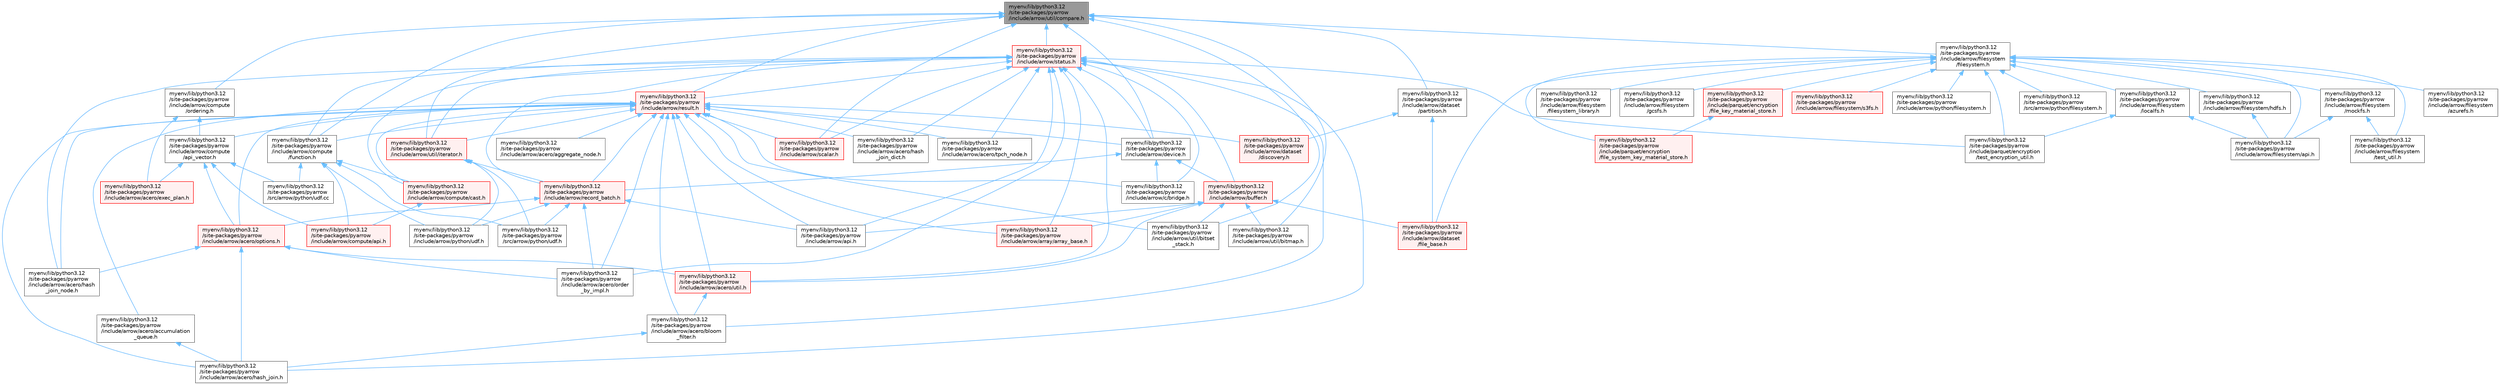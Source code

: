 digraph "myenv/lib/python3.12/site-packages/pyarrow/include/arrow/util/compare.h"
{
 // LATEX_PDF_SIZE
  bgcolor="transparent";
  edge [fontname=Helvetica,fontsize=10,labelfontname=Helvetica,labelfontsize=10];
  node [fontname=Helvetica,fontsize=10,shape=box,height=0.2,width=0.4];
  Node1 [id="Node000001",label="myenv/lib/python3.12\l/site-packages/pyarrow\l/include/arrow/util/compare.h",height=0.2,width=0.4,color="gray40", fillcolor="grey60", style="filled", fontcolor="black",tooltip=" "];
  Node1 -> Node2 [id="edge1_Node000001_Node000002",dir="back",color="steelblue1",style="solid",tooltip=" "];
  Node2 [id="Node000002",label="myenv/lib/python3.12\l/site-packages/pyarrow\l/include/arrow/compute\l/function.h",height=0.2,width=0.4,color="grey40", fillcolor="white", style="filled",URL="$function_8h.html",tooltip=" "];
  Node2 -> Node3 [id="edge2_Node000002_Node000003",dir="back",color="steelblue1",style="solid",tooltip=" "];
  Node3 [id="Node000003",label="myenv/lib/python3.12\l/site-packages/pyarrow\l/include/arrow/compute/api.h",height=0.2,width=0.4,color="red", fillcolor="#FFF0F0", style="filled",URL="$include_2arrow_2compute_2api_8h.html",tooltip=" "];
  Node2 -> Node8 [id="edge3_Node000002_Node000008",dir="back",color="steelblue1",style="solid",tooltip=" "];
  Node8 [id="Node000008",label="myenv/lib/python3.12\l/site-packages/pyarrow\l/include/arrow/compute/cast.h",height=0.2,width=0.4,color="red", fillcolor="#FFF0F0", style="filled",URL="$cast_8h.html",tooltip=" "];
  Node8 -> Node3 [id="edge4_Node000008_Node000003",dir="back",color="steelblue1",style="solid",tooltip=" "];
  Node2 -> Node10 [id="edge5_Node000002_Node000010",dir="back",color="steelblue1",style="solid",tooltip=" "];
  Node10 [id="Node000010",label="myenv/lib/python3.12\l/site-packages/pyarrow\l/include/arrow/python/udf.h",height=0.2,width=0.4,color="grey40", fillcolor="white", style="filled",URL="$include_2arrow_2python_2udf_8h.html",tooltip=" "];
  Node2 -> Node11 [id="edge6_Node000002_Node000011",dir="back",color="steelblue1",style="solid",tooltip=" "];
  Node11 [id="Node000011",label="myenv/lib/python3.12\l/site-packages/pyarrow\l/src/arrow/python/udf.cc",height=0.2,width=0.4,color="grey40", fillcolor="white", style="filled",URL="$udf_8cc.html",tooltip=" "];
  Node2 -> Node12 [id="edge7_Node000002_Node000012",dir="back",color="steelblue1",style="solid",tooltip=" "];
  Node12 [id="Node000012",label="myenv/lib/python3.12\l/site-packages/pyarrow\l/src/arrow/python/udf.h",height=0.2,width=0.4,color="grey40", fillcolor="white", style="filled",URL="$src_2arrow_2python_2udf_8h.html",tooltip=" "];
  Node1 -> Node13 [id="edge8_Node000001_Node000013",dir="back",color="steelblue1",style="solid",tooltip=" "];
  Node13 [id="Node000013",label="myenv/lib/python3.12\l/site-packages/pyarrow\l/include/arrow/compute\l/ordering.h",height=0.2,width=0.4,color="grey40", fillcolor="white", style="filled",URL="$ordering_8h.html",tooltip=" "];
  Node13 -> Node14 [id="edge9_Node000013_Node000014",dir="back",color="steelblue1",style="solid",tooltip=" "];
  Node14 [id="Node000014",label="myenv/lib/python3.12\l/site-packages/pyarrow\l/include/arrow/acero/exec_plan.h",height=0.2,width=0.4,color="red", fillcolor="#FFF0F0", style="filled",URL="$exec__plan_8h.html",tooltip=" "];
  Node13 -> Node28 [id="edge10_Node000013_Node000028",dir="back",color="steelblue1",style="solid",tooltip=" "];
  Node28 [id="Node000028",label="myenv/lib/python3.12\l/site-packages/pyarrow\l/include/arrow/compute\l/api_vector.h",height=0.2,width=0.4,color="grey40", fillcolor="white", style="filled",URL="$api__vector_8h.html",tooltip=" "];
  Node28 -> Node14 [id="edge11_Node000028_Node000014",dir="back",color="steelblue1",style="solid",tooltip=" "];
  Node28 -> Node29 [id="edge12_Node000028_Node000029",dir="back",color="steelblue1",style="solid",tooltip=" "];
  Node29 [id="Node000029",label="myenv/lib/python3.12\l/site-packages/pyarrow\l/include/arrow/acero/options.h",height=0.2,width=0.4,color="red", fillcolor="#FFF0F0", style="filled",URL="$acero_2options_8h.html",tooltip=" "];
  Node29 -> Node20 [id="edge13_Node000029_Node000020",dir="back",color="steelblue1",style="solid",tooltip=" "];
  Node20 [id="Node000020",label="myenv/lib/python3.12\l/site-packages/pyarrow\l/include/arrow/acero/hash_join.h",height=0.2,width=0.4,color="grey40", fillcolor="white", style="filled",URL="$hash__join_8h.html",tooltip=" "];
  Node29 -> Node31 [id="edge14_Node000029_Node000031",dir="back",color="steelblue1",style="solid",tooltip=" "];
  Node31 [id="Node000031",label="myenv/lib/python3.12\l/site-packages/pyarrow\l/include/arrow/acero/hash\l_join_node.h",height=0.2,width=0.4,color="grey40", fillcolor="white", style="filled",URL="$hash__join__node_8h.html",tooltip=" "];
  Node29 -> Node32 [id="edge15_Node000029_Node000032",dir="back",color="steelblue1",style="solid",tooltip=" "];
  Node32 [id="Node000032",label="myenv/lib/python3.12\l/site-packages/pyarrow\l/include/arrow/acero/order\l_by_impl.h",height=0.2,width=0.4,color="grey40", fillcolor="white", style="filled",URL="$order__by__impl_8h.html",tooltip=" "];
  Node29 -> Node34 [id="edge16_Node000029_Node000034",dir="back",color="steelblue1",style="solid",tooltip=" "];
  Node34 [id="Node000034",label="myenv/lib/python3.12\l/site-packages/pyarrow\l/include/arrow/acero/util.h",height=0.2,width=0.4,color="red", fillcolor="#FFF0F0", style="filled",URL="$acero_2util_8h.html",tooltip=" "];
  Node34 -> Node35 [id="edge17_Node000034_Node000035",dir="back",color="steelblue1",style="solid",tooltip=" "];
  Node35 [id="Node000035",label="myenv/lib/python3.12\l/site-packages/pyarrow\l/include/arrow/acero/bloom\l_filter.h",height=0.2,width=0.4,color="grey40", fillcolor="white", style="filled",URL="$arrow_2acero_2bloom__filter_8h.html",tooltip=" "];
  Node35 -> Node20 [id="edge18_Node000035_Node000020",dir="back",color="steelblue1",style="solid",tooltip=" "];
  Node28 -> Node3 [id="edge19_Node000028_Node000003",dir="back",color="steelblue1",style="solid",tooltip=" "];
  Node28 -> Node11 [id="edge20_Node000028_Node000011",dir="back",color="steelblue1",style="solid",tooltip=" "];
  Node1 -> Node47 [id="edge21_Node000001_Node000047",dir="back",color="steelblue1",style="solid",tooltip=" "];
  Node47 [id="Node000047",label="myenv/lib/python3.12\l/site-packages/pyarrow\l/include/arrow/dataset\l/partition.h",height=0.2,width=0.4,color="grey40", fillcolor="white", style="filled",URL="$partition_8h.html",tooltip=" "];
  Node47 -> Node48 [id="edge22_Node000047_Node000048",dir="back",color="steelblue1",style="solid",tooltip=" "];
  Node48 [id="Node000048",label="myenv/lib/python3.12\l/site-packages/pyarrow\l/include/arrow/dataset\l/discovery.h",height=0.2,width=0.4,color="red", fillcolor="#FFF0F0", style="filled",URL="$discovery_8h.html",tooltip=" "];
  Node47 -> Node39 [id="edge23_Node000047_Node000039",dir="back",color="steelblue1",style="solid",tooltip=" "];
  Node39 [id="Node000039",label="myenv/lib/python3.12\l/site-packages/pyarrow\l/include/arrow/dataset\l/file_base.h",height=0.2,width=0.4,color="red", fillcolor="#FFF0F0", style="filled",URL="$file__base_8h.html",tooltip=" "];
  Node1 -> Node49 [id="edge24_Node000001_Node000049",dir="back",color="steelblue1",style="solid",tooltip=" "];
  Node49 [id="Node000049",label="myenv/lib/python3.12\l/site-packages/pyarrow\l/include/arrow/device.h",height=0.2,width=0.4,color="grey40", fillcolor="white", style="filled",URL="$device_8h.html",tooltip=" "];
  Node49 -> Node50 [id="edge25_Node000049_Node000050",dir="back",color="steelblue1",style="solid",tooltip=" "];
  Node50 [id="Node000050",label="myenv/lib/python3.12\l/site-packages/pyarrow\l/include/arrow/buffer.h",height=0.2,width=0.4,color="red", fillcolor="#FFF0F0", style="filled",URL="$buffer_8h.html",tooltip=" "];
  Node50 -> Node34 [id="edge26_Node000050_Node000034",dir="back",color="steelblue1",style="solid",tooltip=" "];
  Node50 -> Node51 [id="edge27_Node000050_Node000051",dir="back",color="steelblue1",style="solid",tooltip=" "];
  Node51 [id="Node000051",label="myenv/lib/python3.12\l/site-packages/pyarrow\l/include/arrow/api.h",height=0.2,width=0.4,color="grey40", fillcolor="white", style="filled",URL="$include_2arrow_2api_8h.html",tooltip=" "];
  Node50 -> Node52 [id="edge28_Node000050_Node000052",dir="back",color="steelblue1",style="solid",tooltip=" "];
  Node52 [id="Node000052",label="myenv/lib/python3.12\l/site-packages/pyarrow\l/include/arrow/array/array_base.h",height=0.2,width=0.4,color="red", fillcolor="#FFF0F0", style="filled",URL="$array__base_8h.html",tooltip=" "];
  Node50 -> Node39 [id="edge29_Node000050_Node000039",dir="back",color="steelblue1",style="solid",tooltip=" "];
  Node50 -> Node174 [id="edge30_Node000050_Node000174",dir="back",color="steelblue1",style="solid",tooltip=" "];
  Node174 [id="Node000174",label="myenv/lib/python3.12\l/site-packages/pyarrow\l/include/arrow/util/bitmap.h",height=0.2,width=0.4,color="grey40", fillcolor="white", style="filled",URL="$bitmap_8h.html",tooltip=" "];
  Node50 -> Node181 [id="edge31_Node000050_Node000181",dir="back",color="steelblue1",style="solid",tooltip=" "];
  Node181 [id="Node000181",label="myenv/lib/python3.12\l/site-packages/pyarrow\l/include/arrow/util/bitset\l_stack.h",height=0.2,width=0.4,color="grey40", fillcolor="white", style="filled",URL="$bitset__stack_8h.html",tooltip=" "];
  Node49 -> Node234 [id="edge32_Node000049_Node000234",dir="back",color="steelblue1",style="solid",tooltip=" "];
  Node234 [id="Node000234",label="myenv/lib/python3.12\l/site-packages/pyarrow\l/include/arrow/c/bridge.h",height=0.2,width=0.4,color="grey40", fillcolor="white", style="filled",URL="$bridge_8h.html",tooltip=" "];
  Node49 -> Node235 [id="edge33_Node000049_Node000235",dir="back",color="steelblue1",style="solid",tooltip=" "];
  Node235 [id="Node000235",label="myenv/lib/python3.12\l/site-packages/pyarrow\l/include/arrow/record_batch.h",height=0.2,width=0.4,color="red", fillcolor="#FFF0F0", style="filled",URL="$record__batch_8h.html",tooltip=" "];
  Node235 -> Node29 [id="edge34_Node000235_Node000029",dir="back",color="steelblue1",style="solid",tooltip=" "];
  Node235 -> Node32 [id="edge35_Node000235_Node000032",dir="back",color="steelblue1",style="solid",tooltip=" "];
  Node235 -> Node51 [id="edge36_Node000235_Node000051",dir="back",color="steelblue1",style="solid",tooltip=" "];
  Node235 -> Node10 [id="edge37_Node000235_Node000010",dir="back",color="steelblue1",style="solid",tooltip=" "];
  Node235 -> Node12 [id="edge38_Node000235_Node000012",dir="back",color="steelblue1",style="solid",tooltip=" "];
  Node1 -> Node248 [id="edge39_Node000001_Node000248",dir="back",color="steelblue1",style="solid",tooltip=" "];
  Node248 [id="Node000248",label="myenv/lib/python3.12\l/site-packages/pyarrow\l/include/arrow/filesystem\l/filesystem.h",height=0.2,width=0.4,color="grey40", fillcolor="white", style="filled",URL="$include_2arrow_2filesystem_2filesystem_8h.html",tooltip=" "];
  Node248 -> Node39 [id="edge40_Node000248_Node000039",dir="back",color="steelblue1",style="solid",tooltip=" "];
  Node248 -> Node249 [id="edge41_Node000248_Node000249",dir="back",color="steelblue1",style="solid",tooltip=" "];
  Node249 [id="Node000249",label="myenv/lib/python3.12\l/site-packages/pyarrow\l/include/arrow/filesystem/api.h",height=0.2,width=0.4,color="grey40", fillcolor="white", style="filled",URL="$include_2arrow_2filesystem_2api_8h.html",tooltip=" "];
  Node248 -> Node250 [id="edge42_Node000248_Node000250",dir="back",color="steelblue1",style="solid",tooltip=" "];
  Node250 [id="Node000250",label="myenv/lib/python3.12\l/site-packages/pyarrow\l/include/arrow/filesystem\l/azurefs.h",height=0.2,width=0.4,color="grey40", fillcolor="white", style="filled",URL="$azurefs_8h.html",tooltip=" "];
  Node248 -> Node251 [id="edge43_Node000248_Node000251",dir="back",color="steelblue1",style="solid",tooltip=" "];
  Node251 [id="Node000251",label="myenv/lib/python3.12\l/site-packages/pyarrow\l/include/arrow/filesystem\l/filesystem_library.h",height=0.2,width=0.4,color="grey40", fillcolor="white", style="filled",URL="$filesystem__library_8h.html",tooltip=" "];
  Node248 -> Node252 [id="edge44_Node000248_Node000252",dir="back",color="steelblue1",style="solid",tooltip=" "];
  Node252 [id="Node000252",label="myenv/lib/python3.12\l/site-packages/pyarrow\l/include/arrow/filesystem\l/gcsfs.h",height=0.2,width=0.4,color="grey40", fillcolor="white", style="filled",URL="$gcsfs_8h.html",tooltip=" "];
  Node248 -> Node253 [id="edge45_Node000248_Node000253",dir="back",color="steelblue1",style="solid",tooltip=" "];
  Node253 [id="Node000253",label="myenv/lib/python3.12\l/site-packages/pyarrow\l/include/arrow/filesystem/hdfs.h",height=0.2,width=0.4,color="grey40", fillcolor="white", style="filled",URL="$filesystem_2hdfs_8h.html",tooltip=" "];
  Node253 -> Node249 [id="edge46_Node000253_Node000249",dir="back",color="steelblue1",style="solid",tooltip=" "];
  Node248 -> Node254 [id="edge47_Node000248_Node000254",dir="back",color="steelblue1",style="solid",tooltip=" "];
  Node254 [id="Node000254",label="myenv/lib/python3.12\l/site-packages/pyarrow\l/include/arrow/filesystem\l/localfs.h",height=0.2,width=0.4,color="grey40", fillcolor="white", style="filled",URL="$localfs_8h.html",tooltip=" "];
  Node254 -> Node249 [id="edge48_Node000254_Node000249",dir="back",color="steelblue1",style="solid",tooltip=" "];
  Node254 -> Node172 [id="edge49_Node000254_Node000172",dir="back",color="steelblue1",style="solid",tooltip=" "];
  Node172 [id="Node000172",label="myenv/lib/python3.12\l/site-packages/pyarrow\l/include/parquet/encryption\l/test_encryption_util.h",height=0.2,width=0.4,color="grey40", fillcolor="white", style="filled",URL="$test__encryption__util_8h.html",tooltip=" "];
  Node248 -> Node255 [id="edge50_Node000248_Node000255",dir="back",color="steelblue1",style="solid",tooltip=" "];
  Node255 [id="Node000255",label="myenv/lib/python3.12\l/site-packages/pyarrow\l/include/arrow/filesystem\l/mockfs.h",height=0.2,width=0.4,color="grey40", fillcolor="white", style="filled",URL="$mockfs_8h.html",tooltip=" "];
  Node255 -> Node249 [id="edge51_Node000255_Node000249",dir="back",color="steelblue1",style="solid",tooltip=" "];
  Node255 -> Node256 [id="edge52_Node000255_Node000256",dir="back",color="steelblue1",style="solid",tooltip=" "];
  Node256 [id="Node000256",label="myenv/lib/python3.12\l/site-packages/pyarrow\l/include/arrow/filesystem\l/test_util.h",height=0.2,width=0.4,color="grey40", fillcolor="white", style="filled",URL="$arrow_2filesystem_2test__util_8h.html",tooltip=" "];
  Node248 -> Node257 [id="edge53_Node000248_Node000257",dir="back",color="steelblue1",style="solid",tooltip=" "];
  Node257 [id="Node000257",label="myenv/lib/python3.12\l/site-packages/pyarrow\l/include/arrow/filesystem/s3fs.h",height=0.2,width=0.4,color="red", fillcolor="#FFF0F0", style="filled",URL="$s3fs_8h.html",tooltip=" "];
  Node248 -> Node256 [id="edge54_Node000248_Node000256",dir="back",color="steelblue1",style="solid",tooltip=" "];
  Node248 -> Node258 [id="edge55_Node000248_Node000258",dir="back",color="steelblue1",style="solid",tooltip=" "];
  Node258 [id="Node000258",label="myenv/lib/python3.12\l/site-packages/pyarrow\l/include/arrow/python/filesystem.h",height=0.2,width=0.4,color="grey40", fillcolor="white", style="filled",URL="$include_2arrow_2python_2filesystem_8h.html",tooltip=" "];
  Node248 -> Node199 [id="edge56_Node000248_Node000199",dir="back",color="steelblue1",style="solid",tooltip=" "];
  Node199 [id="Node000199",label="myenv/lib/python3.12\l/site-packages/pyarrow\l/include/parquet/encryption\l/file_key_material_store.h",height=0.2,width=0.4,color="red", fillcolor="#FFF0F0", style="filled",URL="$file__key__material__store_8h.html",tooltip=" "];
  Node199 -> Node201 [id="edge57_Node000199_Node000201",dir="back",color="steelblue1",style="solid",tooltip=" "];
  Node201 [id="Node000201",label="myenv/lib/python3.12\l/site-packages/pyarrow\l/include/parquet/encryption\l/file_system_key_material_store.h",height=0.2,width=0.4,color="red", fillcolor="#FFF0F0", style="filled",URL="$file__system__key__material__store_8h.html",tooltip=" "];
  Node248 -> Node201 [id="edge58_Node000248_Node000201",dir="back",color="steelblue1",style="solid",tooltip=" "];
  Node248 -> Node172 [id="edge59_Node000248_Node000172",dir="back",color="steelblue1",style="solid",tooltip=" "];
  Node248 -> Node259 [id="edge60_Node000248_Node000259",dir="back",color="steelblue1",style="solid",tooltip=" "];
  Node259 [id="Node000259",label="myenv/lib/python3.12\l/site-packages/pyarrow\l/src/arrow/python/filesystem.h",height=0.2,width=0.4,color="grey40", fillcolor="white", style="filled",URL="$src_2arrow_2python_2filesystem_8h.html",tooltip=" "];
  Node1 -> Node260 [id="edge61_Node000001_Node000260",dir="back",color="steelblue1",style="solid",tooltip=" "];
  Node260 [id="Node000260",label="myenv/lib/python3.12\l/site-packages/pyarrow\l/include/arrow/result.h",height=0.2,width=0.4,color="red", fillcolor="#FFF0F0", style="filled",URL="$result_8h.html",tooltip=" "];
  Node260 -> Node115 [id="edge62_Node000260_Node000115",dir="back",color="steelblue1",style="solid",tooltip=" "];
  Node115 [id="Node000115",label="myenv/lib/python3.12\l/site-packages/pyarrow\l/include/arrow/acero/accumulation\l_queue.h",height=0.2,width=0.4,color="grey40", fillcolor="white", style="filled",URL="$accumulation__queue_8h.html",tooltip=" "];
  Node115 -> Node20 [id="edge63_Node000115_Node000020",dir="back",color="steelblue1",style="solid",tooltip=" "];
  Node260 -> Node111 [id="edge64_Node000260_Node000111",dir="back",color="steelblue1",style="solid",tooltip=" "];
  Node111 [id="Node000111",label="myenv/lib/python3.12\l/site-packages/pyarrow\l/include/arrow/acero/aggregate_node.h",height=0.2,width=0.4,color="grey40", fillcolor="white", style="filled",URL="$aggregate__node_8h.html",tooltip=" "];
  Node260 -> Node35 [id="edge65_Node000260_Node000035",dir="back",color="steelblue1",style="solid",tooltip=" "];
  Node260 -> Node20 [id="edge66_Node000260_Node000020",dir="back",color="steelblue1",style="solid",tooltip=" "];
  Node260 -> Node116 [id="edge67_Node000260_Node000116",dir="back",color="steelblue1",style="solid",tooltip=" "];
  Node116 [id="Node000116",label="myenv/lib/python3.12\l/site-packages/pyarrow\l/include/arrow/acero/hash\l_join_dict.h",height=0.2,width=0.4,color="grey40", fillcolor="white", style="filled",URL="$hash__join__dict_8h.html",tooltip=" "];
  Node260 -> Node31 [id="edge68_Node000260_Node000031",dir="back",color="steelblue1",style="solid",tooltip=" "];
  Node260 -> Node29 [id="edge69_Node000260_Node000029",dir="back",color="steelblue1",style="solid",tooltip=" "];
  Node260 -> Node32 [id="edge70_Node000260_Node000032",dir="back",color="steelblue1",style="solid",tooltip=" "];
  Node260 -> Node261 [id="edge71_Node000260_Node000261",dir="back",color="steelblue1",style="solid",tooltip=" "];
  Node261 [id="Node000261",label="myenv/lib/python3.12\l/site-packages/pyarrow\l/include/arrow/acero/tpch_node.h",height=0.2,width=0.4,color="grey40", fillcolor="white", style="filled",URL="$tpch__node_8h.html",tooltip=" "];
  Node260 -> Node34 [id="edge72_Node000260_Node000034",dir="back",color="steelblue1",style="solid",tooltip=" "];
  Node260 -> Node51 [id="edge73_Node000260_Node000051",dir="back",color="steelblue1",style="solid",tooltip=" "];
  Node260 -> Node52 [id="edge74_Node000260_Node000052",dir="back",color="steelblue1",style="solid",tooltip=" "];
  Node260 -> Node234 [id="edge75_Node000260_Node000234",dir="back",color="steelblue1",style="solid",tooltip=" "];
  Node260 -> Node28 [id="edge76_Node000260_Node000028",dir="back",color="steelblue1",style="solid",tooltip=" "];
  Node260 -> Node8 [id="edge77_Node000260_Node000008",dir="back",color="steelblue1",style="solid",tooltip=" "];
  Node260 -> Node2 [id="edge78_Node000260_Node000002",dir="back",color="steelblue1",style="solid",tooltip=" "];
  Node260 -> Node48 [id="edge79_Node000260_Node000048",dir="back",color="steelblue1",style="solid",tooltip=" "];
  Node260 -> Node49 [id="edge80_Node000260_Node000049",dir="back",color="steelblue1",style="solid",tooltip=" "];
  Node260 -> Node235 [id="edge81_Node000260_Node000235",dir="back",color="steelblue1",style="solid",tooltip=" "];
  Node260 -> Node108 [id="edge82_Node000260_Node000108",dir="back",color="steelblue1",style="solid",tooltip=" "];
  Node108 [id="Node000108",label="myenv/lib/python3.12\l/site-packages/pyarrow\l/include/arrow/scalar.h",height=0.2,width=0.4,color="red", fillcolor="#FFF0F0", style="filled",URL="$scalar_8h.html",tooltip=" "];
  Node260 -> Node181 [id="edge83_Node000260_Node000181",dir="back",color="steelblue1",style="solid",tooltip=" "];
  Node260 -> Node330 [id="edge84_Node000260_Node000330",dir="back",color="steelblue1",style="solid",tooltip=" "];
  Node330 [id="Node000330",label="myenv/lib/python3.12\l/site-packages/pyarrow\l/include/arrow/util/iterator.h",height=0.2,width=0.4,color="red", fillcolor="#FFF0F0", style="filled",URL="$iterator_8h.html",tooltip=" "];
  Node330 -> Node10 [id="edge85_Node000330_Node000010",dir="back",color="steelblue1",style="solid",tooltip=" "];
  Node330 -> Node235 [id="edge86_Node000330_Node000235",dir="back",color="steelblue1",style="solid",tooltip=" "];
  Node330 -> Node12 [id="edge87_Node000330_Node000012",dir="back",color="steelblue1",style="solid",tooltip=" "];
  Node1 -> Node108 [id="edge88_Node000001_Node000108",dir="back",color="steelblue1",style="solid",tooltip=" "];
  Node1 -> Node342 [id="edge89_Node000001_Node000342",dir="back",color="steelblue1",style="solid",tooltip=" "];
  Node342 [id="Node000342",label="myenv/lib/python3.12\l/site-packages/pyarrow\l/include/arrow/status.h",height=0.2,width=0.4,color="red", fillcolor="#FFF0F0", style="filled",URL="$status_8h.html",tooltip=" "];
  Node342 -> Node35 [id="edge90_Node000342_Node000035",dir="back",color="steelblue1",style="solid",tooltip=" "];
  Node342 -> Node20 [id="edge91_Node000342_Node000020",dir="back",color="steelblue1",style="solid",tooltip=" "];
  Node342 -> Node116 [id="edge92_Node000342_Node000116",dir="back",color="steelblue1",style="solid",tooltip=" "];
  Node342 -> Node31 [id="edge93_Node000342_Node000031",dir="back",color="steelblue1",style="solid",tooltip=" "];
  Node342 -> Node32 [id="edge94_Node000342_Node000032",dir="back",color="steelblue1",style="solid",tooltip=" "];
  Node342 -> Node261 [id="edge95_Node000342_Node000261",dir="back",color="steelblue1",style="solid",tooltip=" "];
  Node342 -> Node34 [id="edge96_Node000342_Node000034",dir="back",color="steelblue1",style="solid",tooltip=" "];
  Node342 -> Node51 [id="edge97_Node000342_Node000051",dir="back",color="steelblue1",style="solid",tooltip=" "];
  Node342 -> Node52 [id="edge98_Node000342_Node000052",dir="back",color="steelblue1",style="solid",tooltip=" "];
  Node342 -> Node50 [id="edge99_Node000342_Node000050",dir="back",color="steelblue1",style="solid",tooltip=" "];
  Node342 -> Node234 [id="edge100_Node000342_Node000234",dir="back",color="steelblue1",style="solid",tooltip=" "];
  Node342 -> Node8 [id="edge101_Node000342_Node000008",dir="back",color="steelblue1",style="solid",tooltip=" "];
  Node342 -> Node2 [id="edge102_Node000342_Node000002",dir="back",color="steelblue1",style="solid",tooltip=" "];
  Node342 -> Node49 [id="edge103_Node000342_Node000049",dir="back",color="steelblue1",style="solid",tooltip=" "];
  Node342 -> Node235 [id="edge104_Node000342_Node000235",dir="back",color="steelblue1",style="solid",tooltip=" "];
  Node342 -> Node260 [id="edge105_Node000342_Node000260",dir="back",color="steelblue1",style="solid",tooltip=" "];
  Node342 -> Node108 [id="edge106_Node000342_Node000108",dir="back",color="steelblue1",style="solid",tooltip=" "];
  Node342 -> Node330 [id="edge107_Node000342_Node000330",dir="back",color="steelblue1",style="solid",tooltip=" "];
  Node342 -> Node172 [id="edge108_Node000342_Node000172",dir="back",color="steelblue1",style="solid",tooltip=" "];
  Node1 -> Node174 [id="edge109_Node000001_Node000174",dir="back",color="steelblue1",style="solid",tooltip=" "];
  Node1 -> Node181 [id="edge110_Node000001_Node000181",dir="back",color="steelblue1",style="solid",tooltip=" "];
  Node1 -> Node330 [id="edge111_Node000001_Node000330",dir="back",color="steelblue1",style="solid",tooltip=" "];
}
